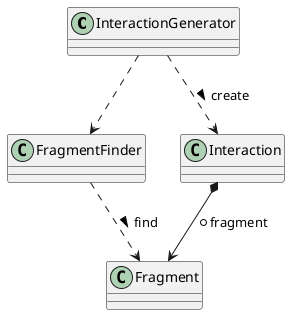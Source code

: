 @startuml


InteractionGenerator ..> FragmentFinder
InteractionGenerator ..> Interaction: create >

FragmentFinder ..> Fragment: find >

Interaction *--> Fragment: *fragment

@enduml